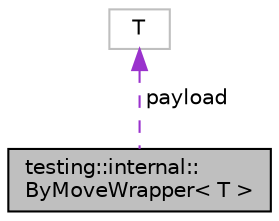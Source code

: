 digraph "testing::internal::ByMoveWrapper&lt; T &gt;"
{
  edge [fontname="Helvetica",fontsize="10",labelfontname="Helvetica",labelfontsize="10"];
  node [fontname="Helvetica",fontsize="10",shape=record];
  Node1 [label="testing::internal::\lByMoveWrapper\< T \>",height=0.2,width=0.4,color="black", fillcolor="grey75", style="filled", fontcolor="black"];
  Node2 -> Node1 [dir="back",color="darkorchid3",fontsize="10",style="dashed",label=" payload" ,fontname="Helvetica"];
  Node2 [label="T",height=0.2,width=0.4,color="grey75", fillcolor="white", style="filled"];
}
